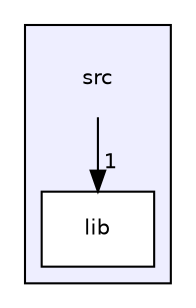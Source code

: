 digraph "src" {
  compound=true
  node [ fontsize="10", fontname="Helvetica"];
  edge [ labelfontsize="10", labelfontname="Helvetica"];
  subgraph clusterdir_68267d1309a1af8e8297ef4c3efbcdba {
    graph [ bgcolor="#eeeeff", pencolor="black", label="" URL="dir_68267d1309a1af8e8297ef4c3efbcdba.html"];
    dir_68267d1309a1af8e8297ef4c3efbcdba [shape=plaintext label="src"];
  dir_c85d3e3c5052e9ad9ce18c6863244a25 [shape=box label="lib" fillcolor="white" style="filled" URL="dir_c85d3e3c5052e9ad9ce18c6863244a25.html"];
  }
  dir_68267d1309a1af8e8297ef4c3efbcdba->dir_c85d3e3c5052e9ad9ce18c6863244a25 [headlabel="1", labeldistance=1.5 headhref="dir_000000_000001.html"];
}
